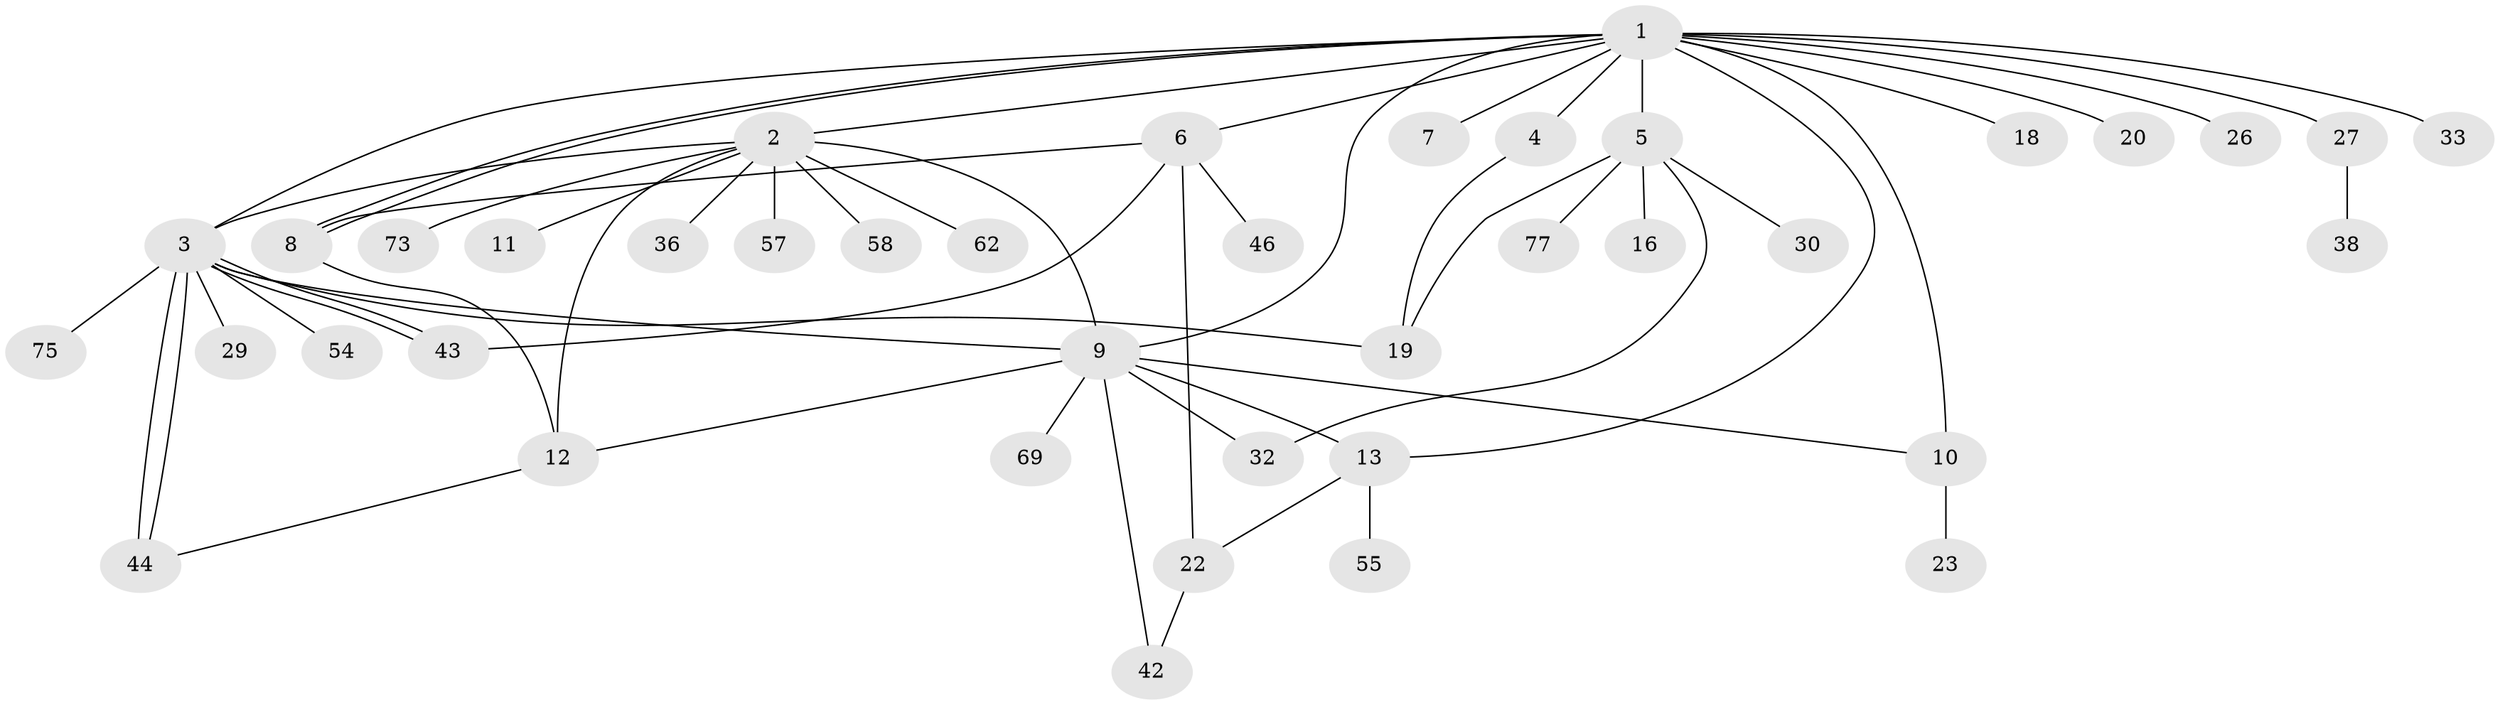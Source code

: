 // original degree distribution, {22: 0.012345679012345678, 11: 0.012345679012345678, 12: 0.012345679012345678, 2: 0.1728395061728395, 7: 0.012345679012345678, 5: 0.07407407407407407, 1: 0.5061728395061729, 3: 0.1111111111111111, 10: 0.012345679012345678, 4: 0.06172839506172839, 6: 0.012345679012345678}
// Generated by graph-tools (version 1.1) at 2025/14/03/09/25 04:14:38]
// undirected, 40 vertices, 57 edges
graph export_dot {
graph [start="1"]
  node [color=gray90,style=filled];
  1 [super="+76"];
  2;
  3;
  4;
  5 [super="+15+72+41+25"];
  6;
  7;
  8 [super="+24"];
  9 [super="+21+34+50+17+78"];
  10 [super="+37"];
  11;
  12 [super="+14"];
  13;
  16;
  18;
  19 [super="+67+39"];
  20;
  22 [super="+51"];
  23;
  26;
  27;
  29;
  30;
  32 [super="+52"];
  33;
  36;
  38;
  42;
  43;
  44 [super="+64+80"];
  46;
  54;
  55;
  57;
  58;
  62;
  69;
  73;
  75;
  77;
  1 -- 2 [weight=2];
  1 -- 3;
  1 -- 4;
  1 -- 5 [weight=3];
  1 -- 6;
  1 -- 7;
  1 -- 8;
  1 -- 8;
  1 -- 9 [weight=2];
  1 -- 10 [weight=2];
  1 -- 13;
  1 -- 18;
  1 -- 20;
  1 -- 26;
  1 -- 27;
  1 -- 33;
  2 -- 3;
  2 -- 9;
  2 -- 11;
  2 -- 12;
  2 -- 36;
  2 -- 57;
  2 -- 58;
  2 -- 62;
  2 -- 73;
  3 -- 19;
  3 -- 29;
  3 -- 43;
  3 -- 43;
  3 -- 44;
  3 -- 44;
  3 -- 54;
  3 -- 75;
  3 -- 9 [weight=2];
  4 -- 19;
  5 -- 16;
  5 -- 30;
  5 -- 32;
  5 -- 77;
  5 -- 19;
  6 -- 43;
  6 -- 46;
  6 -- 22;
  6 -- 8;
  8 -- 12;
  9 -- 10;
  9 -- 13 [weight=2];
  9 -- 42;
  9 -- 32;
  9 -- 69;
  9 -- 12;
  10 -- 23;
  12 -- 44;
  13 -- 22;
  13 -- 55;
  22 -- 42;
  27 -- 38;
}
